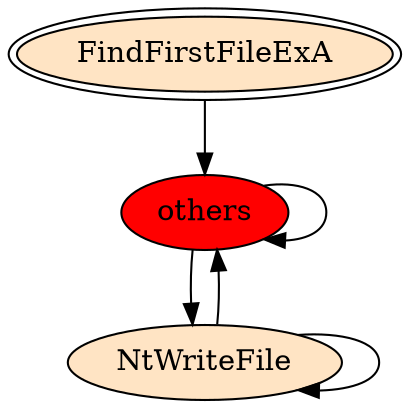 digraph "./REPORTS/3930/API_PER_CATEGORY/FindFirstFileEx.exe_4864_Files and I_O (Local file system)_API_per_Category_Transition_Matrix" {
	FindFirstFileExA [label=FindFirstFileExA fillcolor=bisque peripheries=2 style=filled]
	others [label=others fillcolor=red style=filled]
	FindFirstFileExA -> others [label=""]
	others -> others [label=""]
	NtWriteFile [label=NtWriteFile fillcolor=bisque style=filled]
	others -> NtWriteFile [label=""]
	NtWriteFile -> others [label=""]
	NtWriteFile -> NtWriteFile [label=""]
}
